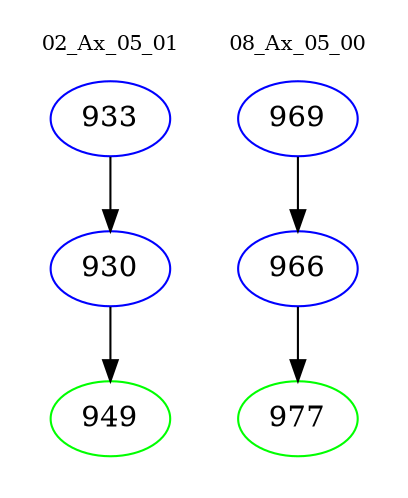 digraph{
subgraph cluster_0 {
color = white
label = "02_Ax_05_01";
fontsize=10;
T0_933 [label="933", color="blue"]
T0_933 -> T0_930 [color="black"]
T0_930 [label="930", color="blue"]
T0_930 -> T0_949 [color="black"]
T0_949 [label="949", color="green"]
}
subgraph cluster_1 {
color = white
label = "08_Ax_05_00";
fontsize=10;
T1_969 [label="969", color="blue"]
T1_969 -> T1_966 [color="black"]
T1_966 [label="966", color="blue"]
T1_966 -> T1_977 [color="black"]
T1_977 [label="977", color="green"]
}
}
